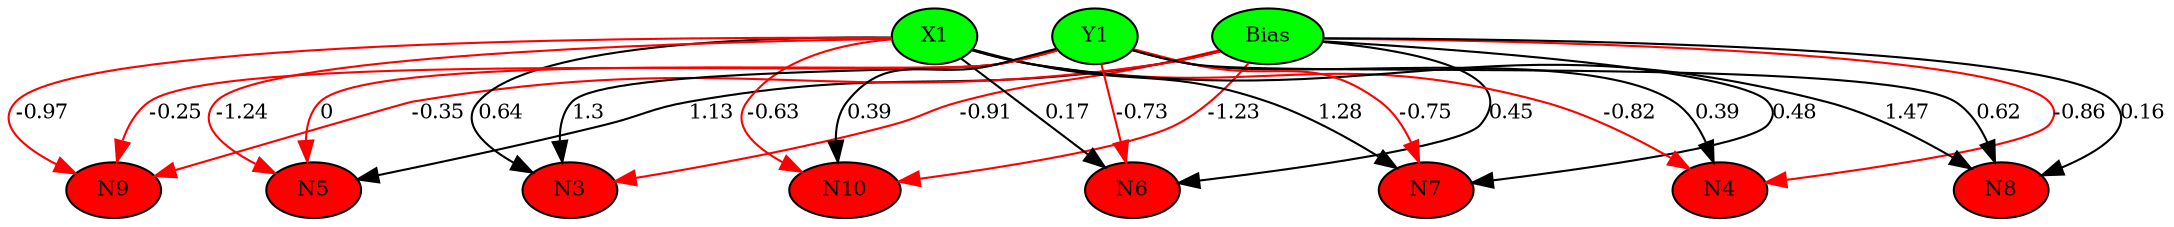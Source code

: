 digraph g { 
N0 [shape=ellipse, label=Bias,fontsize=10,height=0.1,width=0.1,style=filled,fillcolor=green]
N1[shape=ellipse label=X1,fontsize=10,height=0.1,width=0.1,style=filled,fillcolor=green]
N2[shape=ellipse label=Y1,fontsize=10,height=0.1,width=0.1,style=filled,fillcolor=green]
N3[shape=ellipse,fontsize = 10, height = 0.1, width = 0.1, style = filled, fillcolor = red]
N4[shape=ellipse,fontsize = 10, height = 0.1, width = 0.1, style = filled, fillcolor = red]
N5[shape=ellipse,fontsize = 10, height = 0.1, width = 0.1, style = filled, fillcolor = red]
N6[shape=ellipse,fontsize = 10, height = 0.1, width = 0.1, style = filled, fillcolor = red]
N7[shape=ellipse,fontsize = 10, height = 0.1, width = 0.1, style = filled, fillcolor = red]
N8[shape=ellipse,fontsize = 10, height = 0.1, width = 0.1, style = filled, fillcolor = red]
N9[shape=ellipse,fontsize = 10, height = 0.1, width = 0.1, style = filled, fillcolor = red]
N10[shape=ellipse,fontsize = 10, height = 0.1, width = 0.1, style = filled, fillcolor = red]
N0 -> N3 [color=red] [arrowType=inv][ label=-0.91,fontsize=10]
N1 -> N3 [color=black] [ label=0.64,fontsize=10]
N2 -> N3 [color=black] [ label=1.3,fontsize=10]
N0 -> N4 [color=red] [arrowType=inv][ label=-0.86,fontsize=10]
N1 -> N4 [color=red] [arrowType=inv][ label=-0.82,fontsize=10]
N2 -> N4 [color=black] [ label=0.39,fontsize=10]
N0 -> N5 [color=black] [ label=1.13,fontsize=10]
N1 -> N5 [color=red] [arrowType=inv][ label=-1.24,fontsize=10]
N2 -> N5 [color=red] [arrowType=inv][ label=0,fontsize=10]
N0 -> N6 [color=black] [ label=0.45,fontsize=10]
N1 -> N6 [color=black] [ label=0.17,fontsize=10]
N2 -> N6 [color=red] [arrowType=inv][ label=-0.73,fontsize=10]
N0 -> N7 [color=black] [ label=0.48,fontsize=10]
N1 -> N7 [color=black] [ label=1.28,fontsize=10]
N2 -> N7 [color=red] [arrowType=inv][ label=-0.75,fontsize=10]
N0 -> N8 [color=black] [ label=0.16,fontsize=10]
N1 -> N8 [color=black] [ label=1.47,fontsize=10]
N2 -> N8 [color=black] [ label=0.62,fontsize=10]
N0 -> N9 [color=red] [arrowType=inv][ label=-0.35,fontsize=10]
N1 -> N9 [color=red] [arrowType=inv][ label=-0.97,fontsize=10]
N2 -> N9 [color=red] [arrowType=inv][ label=-0.25,fontsize=10]
N0 -> N10 [color=red] [arrowType=inv][ label=-1.23,fontsize=10]
N1 -> N10 [color=red] [arrowType=inv][ label=-0.63,fontsize=10]
N2 -> N10 [color=black] [ label=0.39,fontsize=10]
 { rank=same; 
N3
N4
N5
N6
N7
N8
N9
N10
 } 
 { rank=same; 
N1 ->N2 ->N0 [style=invis]
 } 
}
